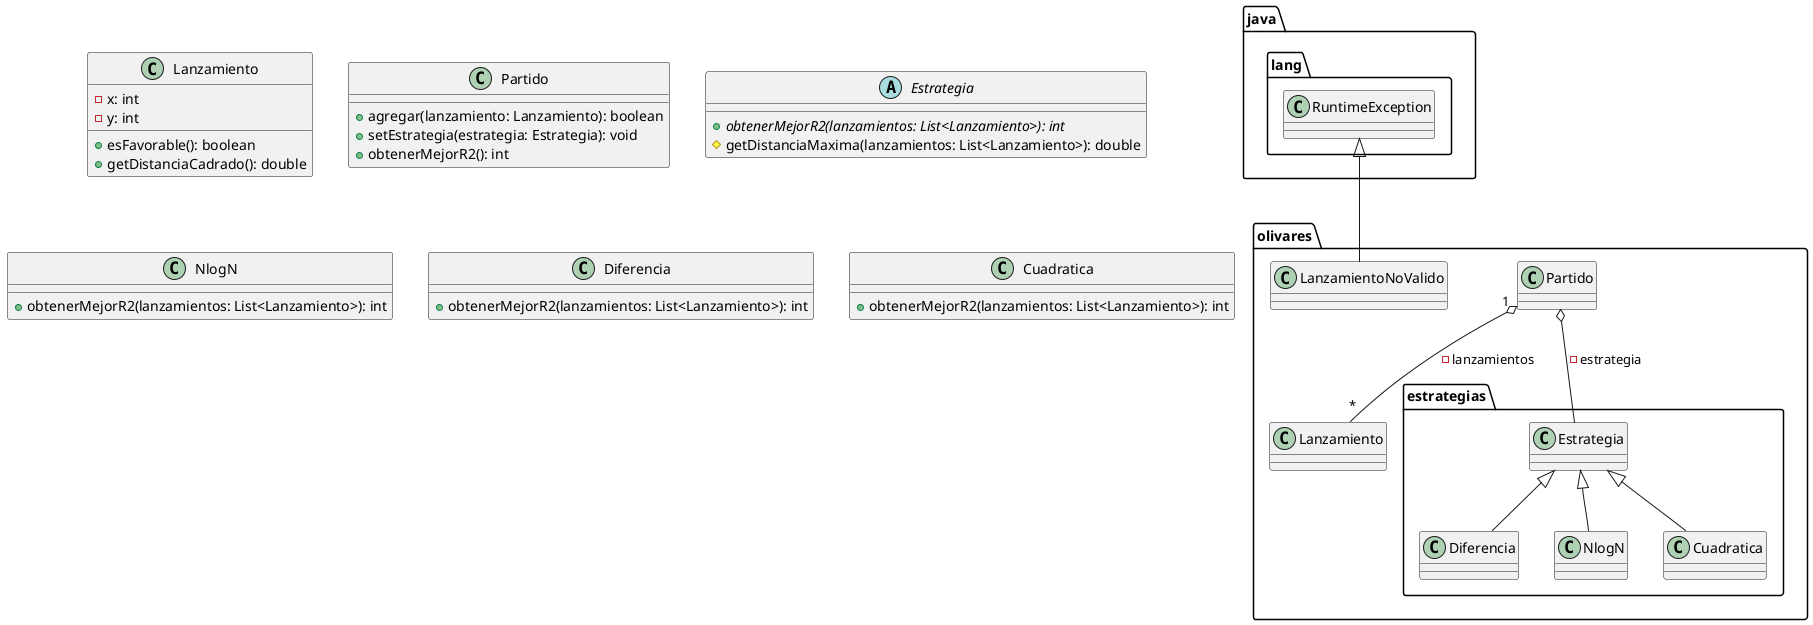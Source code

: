 @startuml

package "java.lang" {
	class RuntimeException
}

package "olivares" {
	Partido "1" o-- "*" Lanzamiento: -lanzamientos
	package "estrategias" {
		Estrategia <|-- Diferencia
		Estrategia <|-- NlogN
		Estrategia <|-- Cuadratica
	}
	Partido o-- Estrategia: -estrategia
	RuntimeException <|-- LanzamientoNoValido
}

class Lanzamiento {
	-x: int
	-y: int
	+esFavorable(): boolean
	+getDistanciaCadrado(): double
}
class Partido {
	+agregar(lanzamiento: Lanzamiento): boolean
	+setEstrategia(estrategia: Estrategia): void
	+obtenerMejorR2(): int
}
abstract class Estrategia {
	{abstract} +obtenerMejorR2(lanzamientos: List<Lanzamiento>): int
	#getDistanciaMaxima(lanzamientos: List<Lanzamiento>): double
}
class NlogN {
	+obtenerMejorR2(lanzamientos: List<Lanzamiento>): int
}
class Diferencia {
	+obtenerMejorR2(lanzamientos: List<Lanzamiento>): int
}
class Cuadratica {
	+obtenerMejorR2(lanzamientos: List<Lanzamiento>): int
}
@enduml
